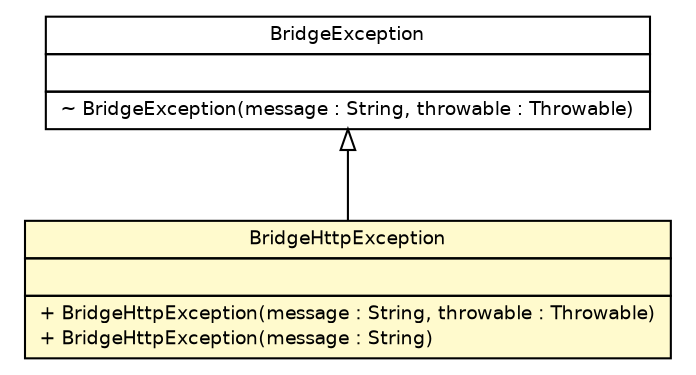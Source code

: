 #!/usr/local/bin/dot
#
# Class diagram 
# Generated by UMLGraph version R5_6-24-gf6e263 (http://www.umlgraph.org/)
#

digraph G {
	edge [fontname="Helvetica",fontsize=10,labelfontname="Helvetica",labelfontsize=10];
	node [fontname="Helvetica",fontsize=10,shape=plaintext];
	nodesep=0.25;
	ranksep=0.5;
	// cloud.robots.bridge.client.exceptions.BridgeException
	c160 [label=<<table title="cloud.robots.bridge.client.exceptions.BridgeException" border="0" cellborder="1" cellspacing="0" cellpadding="2" port="p" href="./BridgeException.html">
		<tr><td><table border="0" cellspacing="0" cellpadding="1">
<tr><td align="center" balign="center"> BridgeException </td></tr>
		</table></td></tr>
		<tr><td><table border="0" cellspacing="0" cellpadding="1">
<tr><td align="left" balign="left">  </td></tr>
		</table></td></tr>
		<tr><td><table border="0" cellspacing="0" cellpadding="1">
<tr><td align="left" balign="left"> ~ BridgeException(message : String, throwable : Throwable) </td></tr>
		</table></td></tr>
		</table>>, URL="./BridgeException.html", fontname="Helvetica", fontcolor="black", fontsize=9.0];
	// cloud.robots.bridge.client.exceptions.BridgeHttpException
	c161 [label=<<table title="cloud.robots.bridge.client.exceptions.BridgeHttpException" border="0" cellborder="1" cellspacing="0" cellpadding="2" port="p" bgcolor="lemonChiffon" href="./BridgeHttpException.html">
		<tr><td><table border="0" cellspacing="0" cellpadding="1">
<tr><td align="center" balign="center"> BridgeHttpException </td></tr>
		</table></td></tr>
		<tr><td><table border="0" cellspacing="0" cellpadding="1">
<tr><td align="left" balign="left">  </td></tr>
		</table></td></tr>
		<tr><td><table border="0" cellspacing="0" cellpadding="1">
<tr><td align="left" balign="left"> + BridgeHttpException(message : String, throwable : Throwable) </td></tr>
<tr><td align="left" balign="left"> + BridgeHttpException(message : String) </td></tr>
		</table></td></tr>
		</table>>, URL="./BridgeHttpException.html", fontname="Helvetica", fontcolor="black", fontsize=9.0];
	//cloud.robots.bridge.client.exceptions.BridgeHttpException extends cloud.robots.bridge.client.exceptions.BridgeException
	c160:p -> c161:p [dir=back,arrowtail=empty];
}

